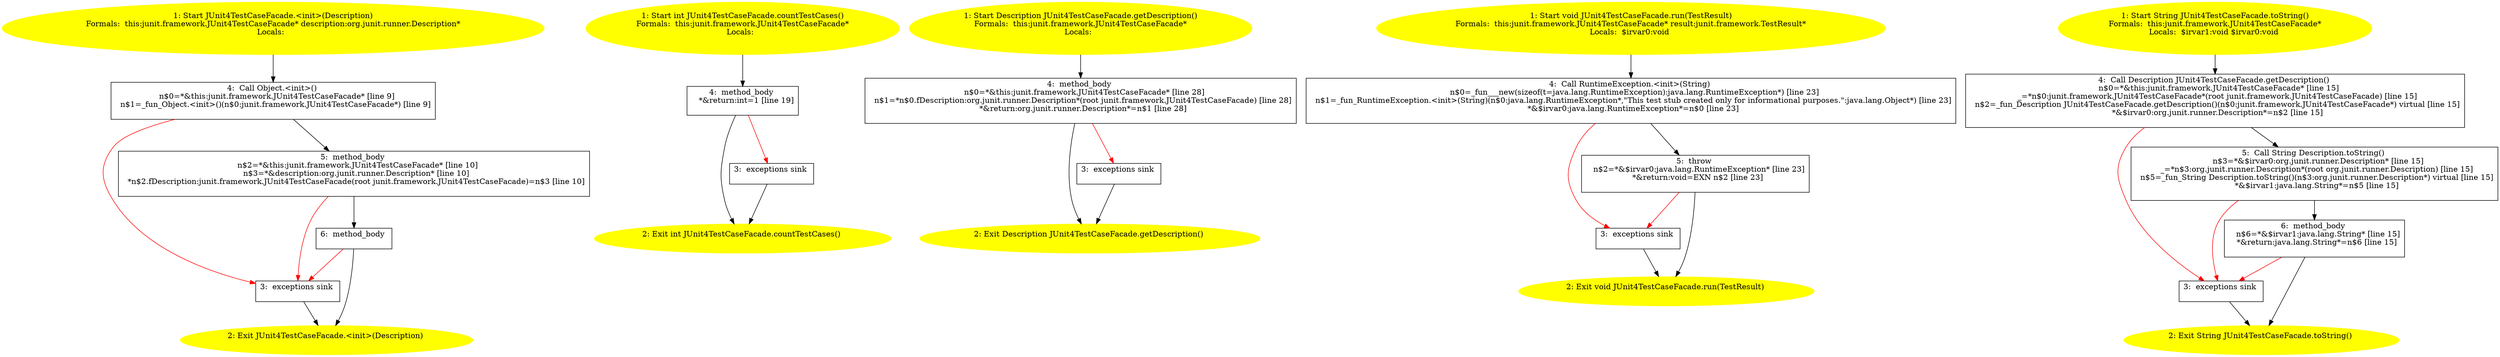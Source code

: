 /* @generated */
digraph cfg {
"junit.framework.JUnit4TestCaseFacade.<init>(org.junit.runner.Description).cb2b5c6ec9a6ed73c70fb425d551daed_1" [label="1: Start JUnit4TestCaseFacade.<init>(Description)\nFormals:  this:junit.framework.JUnit4TestCaseFacade* description:org.junit.runner.Description*\nLocals:  \n  " color=yellow style=filled]
	

	 "junit.framework.JUnit4TestCaseFacade.<init>(org.junit.runner.Description).cb2b5c6ec9a6ed73c70fb425d551daed_1" -> "junit.framework.JUnit4TestCaseFacade.<init>(org.junit.runner.Description).cb2b5c6ec9a6ed73c70fb425d551daed_4" ;
"junit.framework.JUnit4TestCaseFacade.<init>(org.junit.runner.Description).cb2b5c6ec9a6ed73c70fb425d551daed_2" [label="2: Exit JUnit4TestCaseFacade.<init>(Description) \n  " color=yellow style=filled]
	

"junit.framework.JUnit4TestCaseFacade.<init>(org.junit.runner.Description).cb2b5c6ec9a6ed73c70fb425d551daed_3" [label="3:  exceptions sink \n  " shape="box"]
	

	 "junit.framework.JUnit4TestCaseFacade.<init>(org.junit.runner.Description).cb2b5c6ec9a6ed73c70fb425d551daed_3" -> "junit.framework.JUnit4TestCaseFacade.<init>(org.junit.runner.Description).cb2b5c6ec9a6ed73c70fb425d551daed_2" ;
"junit.framework.JUnit4TestCaseFacade.<init>(org.junit.runner.Description).cb2b5c6ec9a6ed73c70fb425d551daed_4" [label="4:  Call Object.<init>() \n   n$0=*&this:junit.framework.JUnit4TestCaseFacade* [line 9]\n  n$1=_fun_Object.<init>()(n$0:junit.framework.JUnit4TestCaseFacade*) [line 9]\n " shape="box"]
	

	 "junit.framework.JUnit4TestCaseFacade.<init>(org.junit.runner.Description).cb2b5c6ec9a6ed73c70fb425d551daed_4" -> "junit.framework.JUnit4TestCaseFacade.<init>(org.junit.runner.Description).cb2b5c6ec9a6ed73c70fb425d551daed_5" ;
	 "junit.framework.JUnit4TestCaseFacade.<init>(org.junit.runner.Description).cb2b5c6ec9a6ed73c70fb425d551daed_4" -> "junit.framework.JUnit4TestCaseFacade.<init>(org.junit.runner.Description).cb2b5c6ec9a6ed73c70fb425d551daed_3" [color="red" ];
"junit.framework.JUnit4TestCaseFacade.<init>(org.junit.runner.Description).cb2b5c6ec9a6ed73c70fb425d551daed_5" [label="5:  method_body \n   n$2=*&this:junit.framework.JUnit4TestCaseFacade* [line 10]\n  n$3=*&description:org.junit.runner.Description* [line 10]\n  *n$2.fDescription:junit.framework.JUnit4TestCaseFacade(root junit.framework.JUnit4TestCaseFacade)=n$3 [line 10]\n " shape="box"]
	

	 "junit.framework.JUnit4TestCaseFacade.<init>(org.junit.runner.Description).cb2b5c6ec9a6ed73c70fb425d551daed_5" -> "junit.framework.JUnit4TestCaseFacade.<init>(org.junit.runner.Description).cb2b5c6ec9a6ed73c70fb425d551daed_6" ;
	 "junit.framework.JUnit4TestCaseFacade.<init>(org.junit.runner.Description).cb2b5c6ec9a6ed73c70fb425d551daed_5" -> "junit.framework.JUnit4TestCaseFacade.<init>(org.junit.runner.Description).cb2b5c6ec9a6ed73c70fb425d551daed_3" [color="red" ];
"junit.framework.JUnit4TestCaseFacade.<init>(org.junit.runner.Description).cb2b5c6ec9a6ed73c70fb425d551daed_6" [label="6:  method_body \n  " shape="box"]
	

	 "junit.framework.JUnit4TestCaseFacade.<init>(org.junit.runner.Description).cb2b5c6ec9a6ed73c70fb425d551daed_6" -> "junit.framework.JUnit4TestCaseFacade.<init>(org.junit.runner.Description).cb2b5c6ec9a6ed73c70fb425d551daed_2" ;
	 "junit.framework.JUnit4TestCaseFacade.<init>(org.junit.runner.Description).cb2b5c6ec9a6ed73c70fb425d551daed_6" -> "junit.framework.JUnit4TestCaseFacade.<init>(org.junit.runner.Description).cb2b5c6ec9a6ed73c70fb425d551daed_3" [color="red" ];
"junit.framework.JUnit4TestCaseFacade.countTestCases():int.6487a75c8dd94df1b8a10427fc78360d_1" [label="1: Start int JUnit4TestCaseFacade.countTestCases()\nFormals:  this:junit.framework.JUnit4TestCaseFacade*\nLocals:  \n  " color=yellow style=filled]
	

	 "junit.framework.JUnit4TestCaseFacade.countTestCases():int.6487a75c8dd94df1b8a10427fc78360d_1" -> "junit.framework.JUnit4TestCaseFacade.countTestCases():int.6487a75c8dd94df1b8a10427fc78360d_4" ;
"junit.framework.JUnit4TestCaseFacade.countTestCases():int.6487a75c8dd94df1b8a10427fc78360d_2" [label="2: Exit int JUnit4TestCaseFacade.countTestCases() \n  " color=yellow style=filled]
	

"junit.framework.JUnit4TestCaseFacade.countTestCases():int.6487a75c8dd94df1b8a10427fc78360d_3" [label="3:  exceptions sink \n  " shape="box"]
	

	 "junit.framework.JUnit4TestCaseFacade.countTestCases():int.6487a75c8dd94df1b8a10427fc78360d_3" -> "junit.framework.JUnit4TestCaseFacade.countTestCases():int.6487a75c8dd94df1b8a10427fc78360d_2" ;
"junit.framework.JUnit4TestCaseFacade.countTestCases():int.6487a75c8dd94df1b8a10427fc78360d_4" [label="4:  method_body \n   *&return:int=1 [line 19]\n " shape="box"]
	

	 "junit.framework.JUnit4TestCaseFacade.countTestCases():int.6487a75c8dd94df1b8a10427fc78360d_4" -> "junit.framework.JUnit4TestCaseFacade.countTestCases():int.6487a75c8dd94df1b8a10427fc78360d_2" ;
	 "junit.framework.JUnit4TestCaseFacade.countTestCases():int.6487a75c8dd94df1b8a10427fc78360d_4" -> "junit.framework.JUnit4TestCaseFacade.countTestCases():int.6487a75c8dd94df1b8a10427fc78360d_3" [color="red" ];
"junit.framework.JUnit4TestCaseFacade.getDescription():org.junit.runner.Description.7a17d2ce36a55164ffbc1c389f641c5d_1" [label="1: Start Description JUnit4TestCaseFacade.getDescription()\nFormals:  this:junit.framework.JUnit4TestCaseFacade*\nLocals:  \n  " color=yellow style=filled]
	

	 "junit.framework.JUnit4TestCaseFacade.getDescription():org.junit.runner.Description.7a17d2ce36a55164ffbc1c389f641c5d_1" -> "junit.framework.JUnit4TestCaseFacade.getDescription():org.junit.runner.Description.7a17d2ce36a55164ffbc1c389f641c5d_4" ;
"junit.framework.JUnit4TestCaseFacade.getDescription():org.junit.runner.Description.7a17d2ce36a55164ffbc1c389f641c5d_2" [label="2: Exit Description JUnit4TestCaseFacade.getDescription() \n  " color=yellow style=filled]
	

"junit.framework.JUnit4TestCaseFacade.getDescription():org.junit.runner.Description.7a17d2ce36a55164ffbc1c389f641c5d_3" [label="3:  exceptions sink \n  " shape="box"]
	

	 "junit.framework.JUnit4TestCaseFacade.getDescription():org.junit.runner.Description.7a17d2ce36a55164ffbc1c389f641c5d_3" -> "junit.framework.JUnit4TestCaseFacade.getDescription():org.junit.runner.Description.7a17d2ce36a55164ffbc1c389f641c5d_2" ;
"junit.framework.JUnit4TestCaseFacade.getDescription():org.junit.runner.Description.7a17d2ce36a55164ffbc1c389f641c5d_4" [label="4:  method_body \n   n$0=*&this:junit.framework.JUnit4TestCaseFacade* [line 28]\n  n$1=*n$0.fDescription:org.junit.runner.Description*(root junit.framework.JUnit4TestCaseFacade) [line 28]\n  *&return:org.junit.runner.Description*=n$1 [line 28]\n " shape="box"]
	

	 "junit.framework.JUnit4TestCaseFacade.getDescription():org.junit.runner.Description.7a17d2ce36a55164ffbc1c389f641c5d_4" -> "junit.framework.JUnit4TestCaseFacade.getDescription():org.junit.runner.Description.7a17d2ce36a55164ffbc1c389f641c5d_2" ;
	 "junit.framework.JUnit4TestCaseFacade.getDescription():org.junit.runner.Description.7a17d2ce36a55164ffbc1c389f641c5d_4" -> "junit.framework.JUnit4TestCaseFacade.getDescription():org.junit.runner.Description.7a17d2ce36a55164ffbc1c389f641c5d_3" [color="red" ];
"junit.framework.JUnit4TestCaseFacade.run(junit.framework.TestResult):void.556fbd952bf214ab64b4fa1183a71ac7_1" [label="1: Start void JUnit4TestCaseFacade.run(TestResult)\nFormals:  this:junit.framework.JUnit4TestCaseFacade* result:junit.framework.TestResult*\nLocals:  $irvar0:void \n  " color=yellow style=filled]
	

	 "junit.framework.JUnit4TestCaseFacade.run(junit.framework.TestResult):void.556fbd952bf214ab64b4fa1183a71ac7_1" -> "junit.framework.JUnit4TestCaseFacade.run(junit.framework.TestResult):void.556fbd952bf214ab64b4fa1183a71ac7_4" ;
"junit.framework.JUnit4TestCaseFacade.run(junit.framework.TestResult):void.556fbd952bf214ab64b4fa1183a71ac7_2" [label="2: Exit void JUnit4TestCaseFacade.run(TestResult) \n  " color=yellow style=filled]
	

"junit.framework.JUnit4TestCaseFacade.run(junit.framework.TestResult):void.556fbd952bf214ab64b4fa1183a71ac7_3" [label="3:  exceptions sink \n  " shape="box"]
	

	 "junit.framework.JUnit4TestCaseFacade.run(junit.framework.TestResult):void.556fbd952bf214ab64b4fa1183a71ac7_3" -> "junit.framework.JUnit4TestCaseFacade.run(junit.framework.TestResult):void.556fbd952bf214ab64b4fa1183a71ac7_2" ;
"junit.framework.JUnit4TestCaseFacade.run(junit.framework.TestResult):void.556fbd952bf214ab64b4fa1183a71ac7_4" [label="4:  Call RuntimeException.<init>(String) \n   n$0=_fun___new(sizeof(t=java.lang.RuntimeException):java.lang.RuntimeException*) [line 23]\n  n$1=_fun_RuntimeException.<init>(String)(n$0:java.lang.RuntimeException*,\"This test stub created only for informational purposes.\":java.lang.Object*) [line 23]\n  *&$irvar0:java.lang.RuntimeException*=n$0 [line 23]\n " shape="box"]
	

	 "junit.framework.JUnit4TestCaseFacade.run(junit.framework.TestResult):void.556fbd952bf214ab64b4fa1183a71ac7_4" -> "junit.framework.JUnit4TestCaseFacade.run(junit.framework.TestResult):void.556fbd952bf214ab64b4fa1183a71ac7_5" ;
	 "junit.framework.JUnit4TestCaseFacade.run(junit.framework.TestResult):void.556fbd952bf214ab64b4fa1183a71ac7_4" -> "junit.framework.JUnit4TestCaseFacade.run(junit.framework.TestResult):void.556fbd952bf214ab64b4fa1183a71ac7_3" [color="red" ];
"junit.framework.JUnit4TestCaseFacade.run(junit.framework.TestResult):void.556fbd952bf214ab64b4fa1183a71ac7_5" [label="5:  throw \n   n$2=*&$irvar0:java.lang.RuntimeException* [line 23]\n  *&return:void=EXN n$2 [line 23]\n " shape="box"]
	

	 "junit.framework.JUnit4TestCaseFacade.run(junit.framework.TestResult):void.556fbd952bf214ab64b4fa1183a71ac7_5" -> "junit.framework.JUnit4TestCaseFacade.run(junit.framework.TestResult):void.556fbd952bf214ab64b4fa1183a71ac7_2" ;
	 "junit.framework.JUnit4TestCaseFacade.run(junit.framework.TestResult):void.556fbd952bf214ab64b4fa1183a71ac7_5" -> "junit.framework.JUnit4TestCaseFacade.run(junit.framework.TestResult):void.556fbd952bf214ab64b4fa1183a71ac7_3" [color="red" ];
"junit.framework.JUnit4TestCaseFacade.toString():java.lang.String.d6e2e1fe9bb205855a71a65260272b36_1" [label="1: Start String JUnit4TestCaseFacade.toString()\nFormals:  this:junit.framework.JUnit4TestCaseFacade*\nLocals:  $irvar1:void $irvar0:void \n  " color=yellow style=filled]
	

	 "junit.framework.JUnit4TestCaseFacade.toString():java.lang.String.d6e2e1fe9bb205855a71a65260272b36_1" -> "junit.framework.JUnit4TestCaseFacade.toString():java.lang.String.d6e2e1fe9bb205855a71a65260272b36_4" ;
"junit.framework.JUnit4TestCaseFacade.toString():java.lang.String.d6e2e1fe9bb205855a71a65260272b36_2" [label="2: Exit String JUnit4TestCaseFacade.toString() \n  " color=yellow style=filled]
	

"junit.framework.JUnit4TestCaseFacade.toString():java.lang.String.d6e2e1fe9bb205855a71a65260272b36_3" [label="3:  exceptions sink \n  " shape="box"]
	

	 "junit.framework.JUnit4TestCaseFacade.toString():java.lang.String.d6e2e1fe9bb205855a71a65260272b36_3" -> "junit.framework.JUnit4TestCaseFacade.toString():java.lang.String.d6e2e1fe9bb205855a71a65260272b36_2" ;
"junit.framework.JUnit4TestCaseFacade.toString():java.lang.String.d6e2e1fe9bb205855a71a65260272b36_4" [label="4:  Call Description JUnit4TestCaseFacade.getDescription() \n   n$0=*&this:junit.framework.JUnit4TestCaseFacade* [line 15]\n  _=*n$0:junit.framework.JUnit4TestCaseFacade*(root junit.framework.JUnit4TestCaseFacade) [line 15]\n  n$2=_fun_Description JUnit4TestCaseFacade.getDescription()(n$0:junit.framework.JUnit4TestCaseFacade*) virtual [line 15]\n  *&$irvar0:org.junit.runner.Description*=n$2 [line 15]\n " shape="box"]
	

	 "junit.framework.JUnit4TestCaseFacade.toString():java.lang.String.d6e2e1fe9bb205855a71a65260272b36_4" -> "junit.framework.JUnit4TestCaseFacade.toString():java.lang.String.d6e2e1fe9bb205855a71a65260272b36_5" ;
	 "junit.framework.JUnit4TestCaseFacade.toString():java.lang.String.d6e2e1fe9bb205855a71a65260272b36_4" -> "junit.framework.JUnit4TestCaseFacade.toString():java.lang.String.d6e2e1fe9bb205855a71a65260272b36_3" [color="red" ];
"junit.framework.JUnit4TestCaseFacade.toString():java.lang.String.d6e2e1fe9bb205855a71a65260272b36_5" [label="5:  Call String Description.toString() \n   n$3=*&$irvar0:org.junit.runner.Description* [line 15]\n  _=*n$3:org.junit.runner.Description*(root org.junit.runner.Description) [line 15]\n  n$5=_fun_String Description.toString()(n$3:org.junit.runner.Description*) virtual [line 15]\n  *&$irvar1:java.lang.String*=n$5 [line 15]\n " shape="box"]
	

	 "junit.framework.JUnit4TestCaseFacade.toString():java.lang.String.d6e2e1fe9bb205855a71a65260272b36_5" -> "junit.framework.JUnit4TestCaseFacade.toString():java.lang.String.d6e2e1fe9bb205855a71a65260272b36_6" ;
	 "junit.framework.JUnit4TestCaseFacade.toString():java.lang.String.d6e2e1fe9bb205855a71a65260272b36_5" -> "junit.framework.JUnit4TestCaseFacade.toString():java.lang.String.d6e2e1fe9bb205855a71a65260272b36_3" [color="red" ];
"junit.framework.JUnit4TestCaseFacade.toString():java.lang.String.d6e2e1fe9bb205855a71a65260272b36_6" [label="6:  method_body \n   n$6=*&$irvar1:java.lang.String* [line 15]\n  *&return:java.lang.String*=n$6 [line 15]\n " shape="box"]
	

	 "junit.framework.JUnit4TestCaseFacade.toString():java.lang.String.d6e2e1fe9bb205855a71a65260272b36_6" -> "junit.framework.JUnit4TestCaseFacade.toString():java.lang.String.d6e2e1fe9bb205855a71a65260272b36_2" ;
	 "junit.framework.JUnit4TestCaseFacade.toString():java.lang.String.d6e2e1fe9bb205855a71a65260272b36_6" -> "junit.framework.JUnit4TestCaseFacade.toString():java.lang.String.d6e2e1fe9bb205855a71a65260272b36_3" [color="red" ];
}
